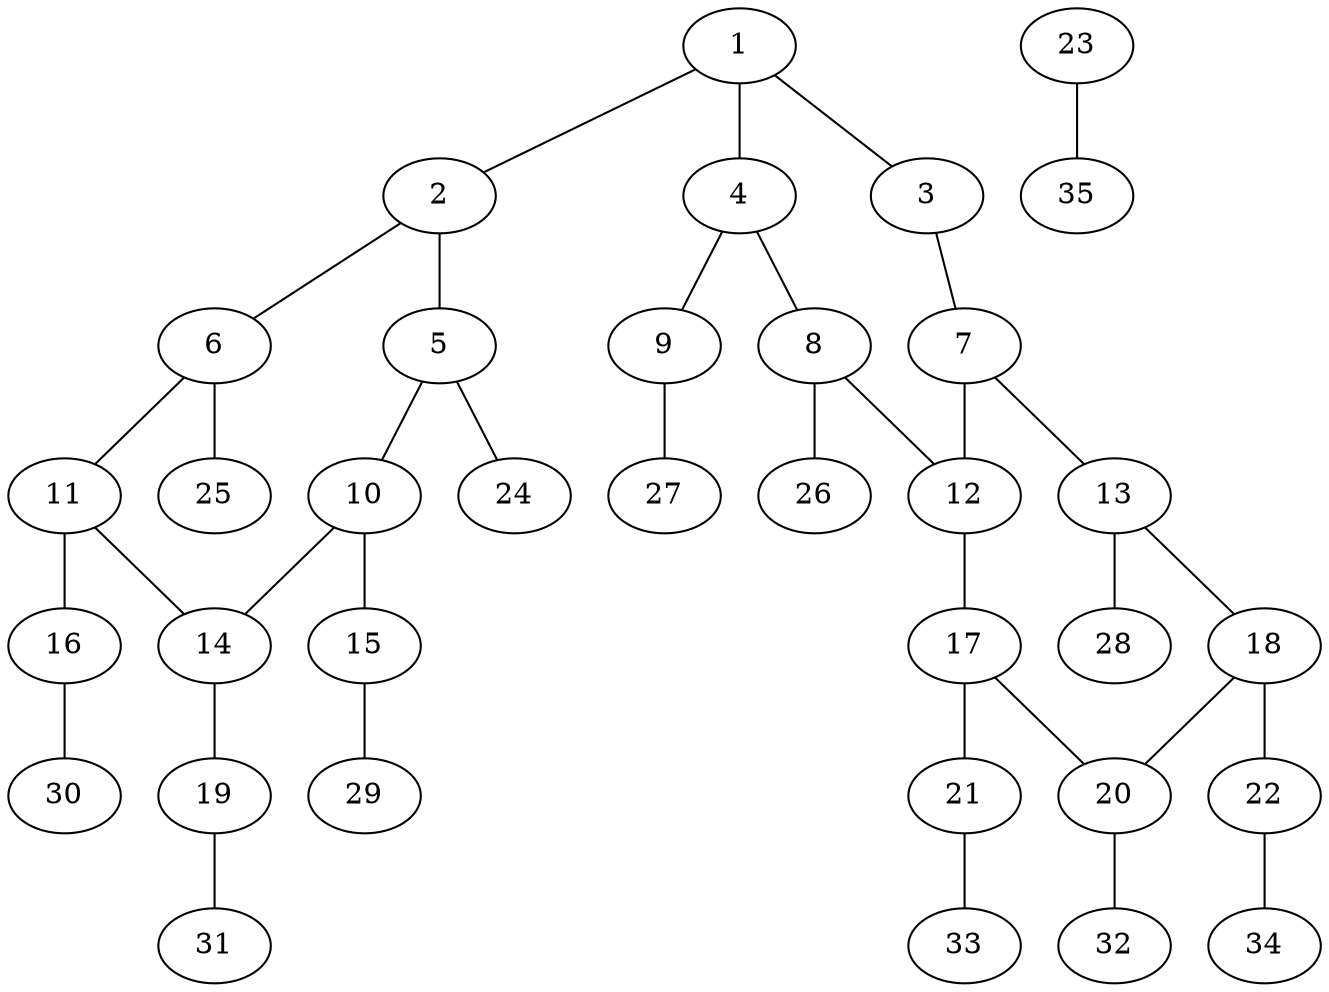 graph molecule_4270 {
	1	 [chem=C];
	2	 [chem=C];
	1 -- 2	 [valence=1];
	3	 [chem=O];
	1 -- 3	 [valence=1];
	4	 [chem=C];
	1 -- 4	 [valence=2];
	5	 [chem=C];
	2 -- 5	 [valence=1];
	6	 [chem=C];
	2 -- 6	 [valence=2];
	7	 [chem=C];
	3 -- 7	 [valence=2];
	8	 [chem=C];
	4 -- 8	 [valence=1];
	9	 [chem=O];
	4 -- 9	 [valence=1];
	10	 [chem=C];
	5 -- 10	 [valence=2];
	24	 [chem=H];
	5 -- 24	 [valence=1];
	11	 [chem=C];
	6 -- 11	 [valence=1];
	25	 [chem=H];
	6 -- 25	 [valence=1];
	12	 [chem=C];
	7 -- 12	 [valence=1];
	13	 [chem=C];
	7 -- 13	 [valence=1];
	8 -- 12	 [valence=2];
	26	 [chem=H];
	8 -- 26	 [valence=1];
	27	 [chem=H];
	9 -- 27	 [valence=1];
	14	 [chem=C];
	10 -- 14	 [valence=1];
	15	 [chem=O];
	10 -- 15	 [valence=1];
	11 -- 14	 [valence=2];
	16	 [chem=O];
	11 -- 16	 [valence=1];
	17	 [chem=C];
	12 -- 17	 [valence=1];
	18	 [chem=C];
	13 -- 18	 [valence=2];
	28	 [chem=H];
	13 -- 28	 [valence=1];
	19	 [chem=O];
	14 -- 19	 [valence=1];
	29	 [chem=H];
	15 -- 29	 [valence=1];
	30	 [chem=H];
	16 -- 30	 [valence=1];
	20	 [chem=C];
	17 -- 20	 [valence=2];
	21	 [chem=O];
	17 -- 21	 [valence=1];
	18 -- 20	 [valence=1];
	22	 [chem=O];
	18 -- 22	 [valence=1];
	31	 [chem=H];
	19 -- 31	 [valence=1];
	32	 [chem=H];
	20 -- 32	 [valence=1];
	33	 [chem=H];
	21 -- 33	 [valence=1];
	34	 [chem=H];
	22 -- 34	 [valence=1];
	23	 [chem=Cl];
	35	 [chem=H];
	23 -- 35	 [valence=1];
}
